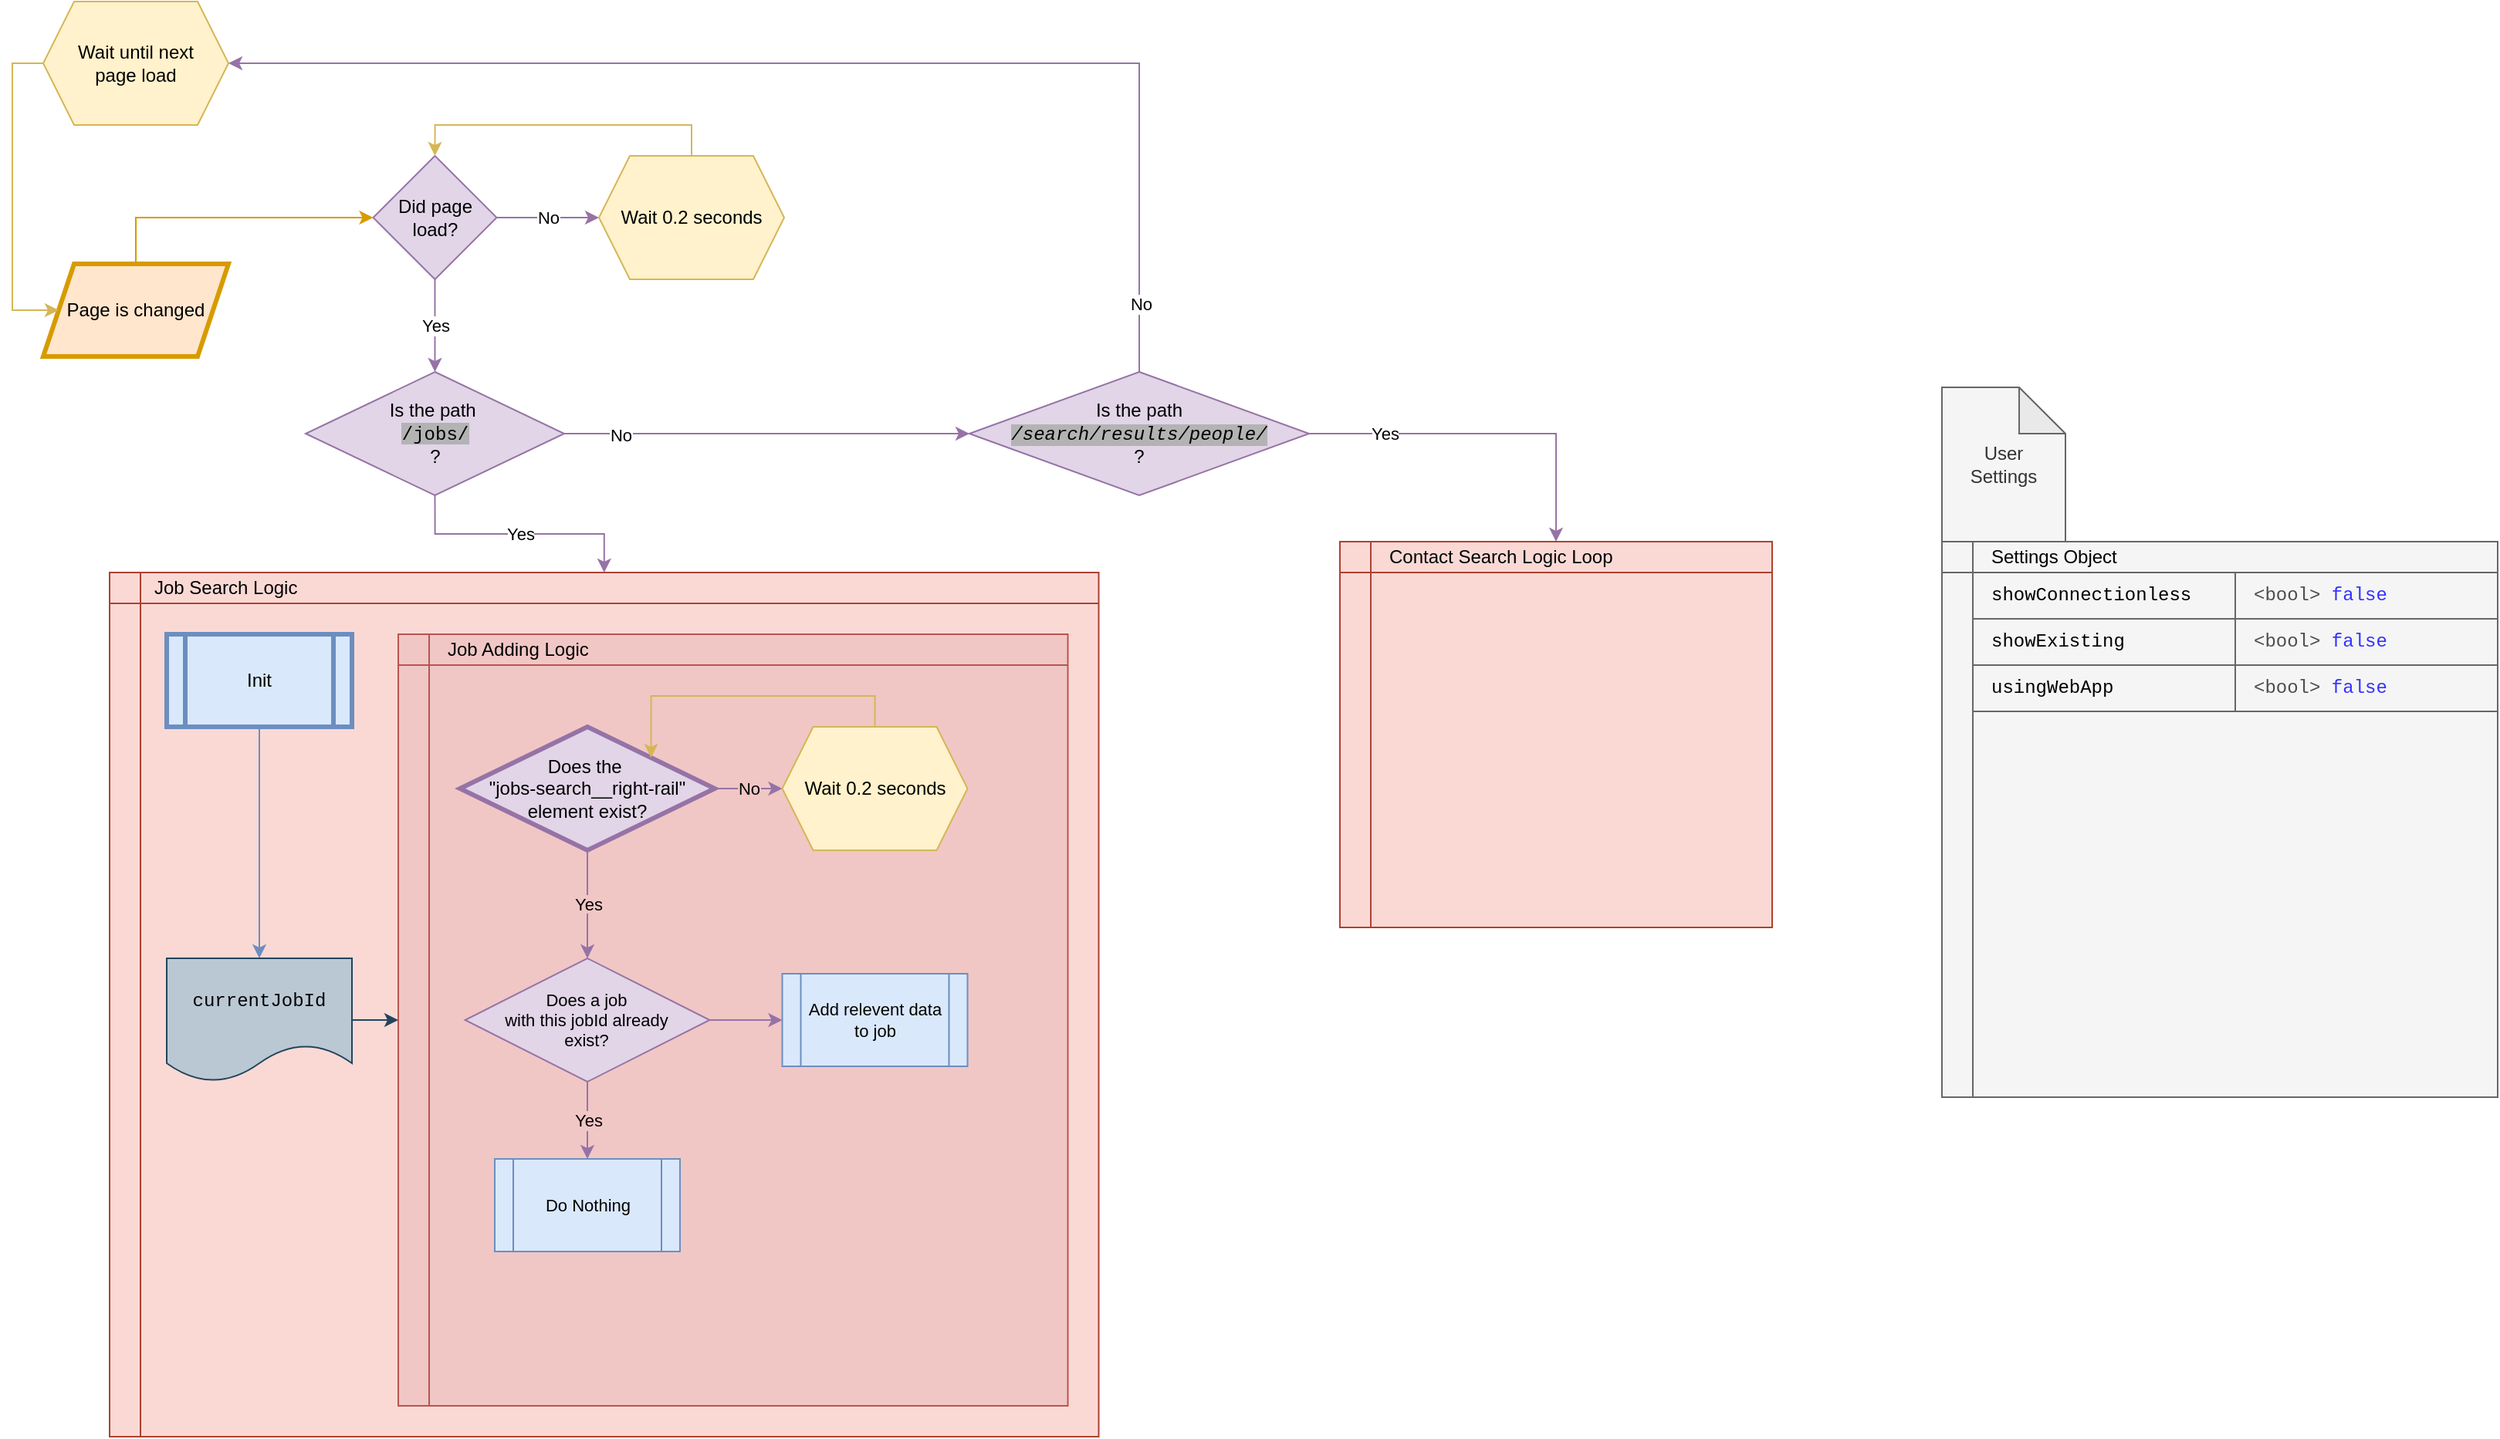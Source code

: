 <mxfile version="13.7.3" type="device"><diagram id="uG54kyngq6iMcdJt6rJ4" name="Page-1"><mxGraphModel dx="2426" dy="1369" grid="1" gridSize="10" guides="1" tooltips="1" connect="1" arrows="1" fold="1" page="1" pageScale="1" pageWidth="850" pageHeight="1100" math="0" shadow="0"><root><mxCell id="0"/><mxCell id="1" parent="0"/><mxCell id="AQHeMf_LfcxMu0ccIMcm-2" value="Yes" style="endArrow=classic;html=1;exitX=0.5;exitY=1;exitDx=0;exitDy=0;fillColor=#e1d5e7;strokeColor=#9673a6;entryX=0.5;entryY=0;entryDx=0;entryDy=0;" edge="1" parent="1" source="AQHeMf_LfcxMu0ccIMcm-3" target="AQHeMf_LfcxMu0ccIMcm-7"><mxGeometry width="50" height="50" relative="1" as="geometry"><mxPoint x="400" y="660" as="sourcePoint"/><mxPoint x="330" y="250" as="targetPoint"/></mxGeometry></mxCell><mxCell id="AQHeMf_LfcxMu0ccIMcm-5" value="No" style="edgeStyle=orthogonalEdgeStyle;rounded=0;orthogonalLoop=1;jettySize=auto;html=1;exitX=1;exitY=0.5;exitDx=0;exitDy=0;fillColor=#e1d5e7;strokeColor=#9673a6;" edge="1" parent="1" source="AQHeMf_LfcxMu0ccIMcm-3" target="AQHeMf_LfcxMu0ccIMcm-4"><mxGeometry relative="1" as="geometry"/></mxCell><mxCell id="AQHeMf_LfcxMu0ccIMcm-3" value="Did page&lt;br&gt;load?" style="rhombus;whiteSpace=wrap;html=1;fillColor=#e1d5e7;strokeColor=#9673a6;" vertex="1" parent="1"><mxGeometry x="293.75" y="130" width="80" height="80" as="geometry"/></mxCell><mxCell id="AQHeMf_LfcxMu0ccIMcm-6" style="edgeStyle=orthogonalEdgeStyle;rounded=0;orthogonalLoop=1;jettySize=auto;html=1;exitX=0.5;exitY=0;exitDx=0;exitDy=0;entryX=0.5;entryY=0;entryDx=0;entryDy=0;fillColor=#fff2cc;strokeColor=#d6b656;" edge="1" parent="1" source="AQHeMf_LfcxMu0ccIMcm-4" target="AQHeMf_LfcxMu0ccIMcm-3"><mxGeometry relative="1" as="geometry"/></mxCell><mxCell id="AQHeMf_LfcxMu0ccIMcm-4" value="Wait 0.2 seconds" style="shape=hexagon;perimeter=hexagonPerimeter2;whiteSpace=wrap;html=1;fixedSize=1;fillColor=#fff2cc;strokeColor=#d6b656;" vertex="1" parent="1"><mxGeometry x="440" y="130" width="120" height="80" as="geometry"/></mxCell><mxCell id="AQHeMf_LfcxMu0ccIMcm-11" value="" style="edgeStyle=orthogonalEdgeStyle;rounded=0;orthogonalLoop=1;jettySize=auto;html=1;exitX=1;exitY=0.5;exitDx=0;exitDy=0;entryX=0;entryY=0.5;entryDx=0;entryDy=0;fillColor=#e1d5e7;strokeColor=#9673a6;" edge="1" parent="1" source="AQHeMf_LfcxMu0ccIMcm-7" target="AQHeMf_LfcxMu0ccIMcm-25"><mxGeometry relative="1" as="geometry"/></mxCell><mxCell id="AQHeMf_LfcxMu0ccIMcm-37" value="No" style="edgeLabel;html=1;align=center;verticalAlign=middle;resizable=0;points=[];" vertex="1" connectable="0" parent="AQHeMf_LfcxMu0ccIMcm-11"><mxGeometry x="-0.725" y="-1" relative="1" as="geometry"><mxPoint as="offset"/></mxGeometry></mxCell><mxCell id="AQHeMf_LfcxMu0ccIMcm-16" value="Yes" style="edgeStyle=orthogonalEdgeStyle;rounded=0;orthogonalLoop=1;jettySize=auto;html=1;exitX=0.5;exitY=1;exitDx=0;exitDy=0;fillColor=#e1d5e7;strokeColor=#9673a6;" edge="1" parent="1" source="AQHeMf_LfcxMu0ccIMcm-7" target="AQHeMf_LfcxMu0ccIMcm-22"><mxGeometry relative="1" as="geometry"><mxPoint x="333.75" y="400" as="targetPoint"/></mxGeometry></mxCell><mxCell id="AQHeMf_LfcxMu0ccIMcm-7" value="Is the path&amp;nbsp;&lt;br&gt;&lt;span style=&quot;background-color: rgb(179 , 179 , 179)&quot;&gt;&lt;font face=&quot;Courier New&quot;&gt;/jobs/&lt;/font&gt;&lt;/span&gt;&lt;br&gt;?" style="rhombus;whiteSpace=wrap;html=1;fillColor=#e1d5e7;strokeColor=#9673a6;" vertex="1" parent="1"><mxGeometry x="250" y="270" width="167.5" height="80" as="geometry"/></mxCell><mxCell id="AQHeMf_LfcxMu0ccIMcm-9" style="edgeStyle=orthogonalEdgeStyle;rounded=0;orthogonalLoop=1;jettySize=auto;html=1;exitX=0.5;exitY=0;exitDx=0;exitDy=0;entryX=0;entryY=0.5;entryDx=0;entryDy=0;fillColor=#ffe6cc;strokeColor=#d79b00;" edge="1" parent="1" source="AQHeMf_LfcxMu0ccIMcm-8" target="AQHeMf_LfcxMu0ccIMcm-3"><mxGeometry relative="1" as="geometry"/></mxCell><mxCell id="AQHeMf_LfcxMu0ccIMcm-8" value="Page is changed" style="shape=parallelogram;perimeter=parallelogramPerimeter;whiteSpace=wrap;html=1;fixedSize=1;fillColor=#ffe6cc;strokeColor=#d79b00;strokeWidth=3;" vertex="1" parent="1"><mxGeometry x="80" y="200" width="120" height="60" as="geometry"/></mxCell><mxCell id="AQHeMf_LfcxMu0ccIMcm-26" style="edgeStyle=orthogonalEdgeStyle;rounded=0;orthogonalLoop=1;jettySize=auto;html=1;exitX=0;exitY=0.5;exitDx=0;exitDy=0;entryX=0;entryY=0.5;entryDx=0;entryDy=0;fillColor=#fff2cc;strokeColor=#d6b656;" edge="1" parent="1" source="AQHeMf_LfcxMu0ccIMcm-10" target="AQHeMf_LfcxMu0ccIMcm-8"><mxGeometry relative="1" as="geometry"><Array as="points"><mxPoint x="60" y="70"/><mxPoint x="60" y="230"/></Array></mxGeometry></mxCell><mxCell id="AQHeMf_LfcxMu0ccIMcm-10" value="Wait until next&lt;br&gt;page load" style="shape=hexagon;perimeter=hexagonPerimeter2;whiteSpace=wrap;html=1;fixedSize=1;fillColor=#fff2cc;strokeColor=#d6b656;" vertex="1" parent="1"><mxGeometry x="80" y="30" width="120" height="80" as="geometry"/></mxCell><mxCell id="AQHeMf_LfcxMu0ccIMcm-18" value="No" style="edgeStyle=orthogonalEdgeStyle;rounded=0;orthogonalLoop=1;jettySize=auto;html=1;exitX=1;exitY=0.5;exitDx=0;exitDy=0;entryX=0;entryY=0.5;entryDx=0;entryDy=0;fillColor=#e1d5e7;strokeColor=#9673a6;" edge="1" parent="1" target="AQHeMf_LfcxMu0ccIMcm-17"><mxGeometry relative="1" as="geometry"><mxPoint x="416.25" y="400" as="sourcePoint"/></mxGeometry></mxCell><mxCell id="AQHeMf_LfcxMu0ccIMcm-24" value="" style="group" vertex="1" connectable="0" parent="1"><mxGeometry x="143.75" y="400" width="620" height="560" as="geometry"/></mxCell><mxCell id="AQHeMf_LfcxMu0ccIMcm-22" value="" style="shape=internalStorage;whiteSpace=wrap;html=1;backgroundOutline=1;fillColor=#fad9d5;strokeColor=#ae4132;" vertex="1" parent="AQHeMf_LfcxMu0ccIMcm-24"><mxGeometry x="-20.75" width="640.75" height="560" as="geometry"/></mxCell><mxCell id="AQHeMf_LfcxMu0ccIMcm-23" value="Job Search Logic" style="text;html=1;fillColor=none;align=left;verticalAlign=middle;whiteSpace=wrap;rounded=0;" vertex="1" parent="AQHeMf_LfcxMu0ccIMcm-24"><mxGeometry x="6.25" width="180" height="20" as="geometry"/></mxCell><mxCell id="AQHeMf_LfcxMu0ccIMcm-76" style="edgeStyle=orthogonalEdgeStyle;rounded=0;orthogonalLoop=1;jettySize=auto;html=1;exitX=0.5;exitY=1;exitDx=0;exitDy=0;entryX=0.5;entryY=0;entryDx=0;entryDy=0;strokeWidth=1;fontFamily=Courier New;fontSize=11;fillColor=#dae8fc;strokeColor=#6c8ebf;" edge="1" parent="AQHeMf_LfcxMu0ccIMcm-24" source="AQHeMf_LfcxMu0ccIMcm-72" target="AQHeMf_LfcxMu0ccIMcm-74"><mxGeometry relative="1" as="geometry"/></mxCell><mxCell id="AQHeMf_LfcxMu0ccIMcm-72" value="&lt;font face=&quot;Helvetica&quot;&gt;Init&lt;/font&gt;" style="shape=process;whiteSpace=wrap;html=1;backgroundOutline=1;fontFamily=Courier New;align=center;fillColor=#dae8fc;strokeColor=#6c8ebf;strokeWidth=3;" vertex="1" parent="AQHeMf_LfcxMu0ccIMcm-24"><mxGeometry x="16.25" y="40" width="120" height="60" as="geometry"/></mxCell><mxCell id="AQHeMf_LfcxMu0ccIMcm-73" value="" style="shape=internalStorage;whiteSpace=wrap;html=1;backgroundOutline=1;fontFamily=Courier New;align=left;strokeColor=#b85450;fillColor=#F0C7C5;" vertex="1" parent="AQHeMf_LfcxMu0ccIMcm-24"><mxGeometry x="166.25" y="40" width="433.75" height="500" as="geometry"/></mxCell><mxCell id="AQHeMf_LfcxMu0ccIMcm-78" style="edgeStyle=orthogonalEdgeStyle;rounded=0;orthogonalLoop=1;jettySize=auto;html=1;exitX=1;exitY=0.5;exitDx=0;exitDy=0;strokeWidth=1;fontFamily=Courier New;fontSize=11;fillColor=#bac8d3;strokeColor=#23445d;" edge="1" parent="AQHeMf_LfcxMu0ccIMcm-24" source="AQHeMf_LfcxMu0ccIMcm-74" target="AQHeMf_LfcxMu0ccIMcm-73"><mxGeometry relative="1" as="geometry"/></mxCell><mxCell id="AQHeMf_LfcxMu0ccIMcm-74" value="currentJobId" style="shape=document;whiteSpace=wrap;html=1;boundedLbl=1;fillColor=#bac8d3;fontFamily=Courier New;align=center;strokeColor=#23445d;" vertex="1" parent="AQHeMf_LfcxMu0ccIMcm-24"><mxGeometry x="16.25" y="250" width="120" height="80" as="geometry"/></mxCell><mxCell id="AQHeMf_LfcxMu0ccIMcm-79" value="Job Adding Logic" style="text;html=1;fillColor=none;align=left;verticalAlign=middle;whiteSpace=wrap;rounded=0;" vertex="1" parent="AQHeMf_LfcxMu0ccIMcm-24"><mxGeometry x="196.25" y="40" width="180" height="20" as="geometry"/></mxCell><mxCell id="AQHeMf_LfcxMu0ccIMcm-81" value="No" style="edgeStyle=orthogonalEdgeStyle;rounded=0;orthogonalLoop=1;jettySize=auto;html=1;exitX=1;exitY=0.5;exitDx=0;exitDy=0;labelBackgroundColor=#F0C7C5;strokeWidth=1;fontFamily=Helvetica;fontSize=11;spacing=1;fillColor=#e1d5e7;strokeColor=#9673a6;" edge="1" parent="AQHeMf_LfcxMu0ccIMcm-24" source="AQHeMf_LfcxMu0ccIMcm-39" target="AQHeMf_LfcxMu0ccIMcm-41"><mxGeometry relative="1" as="geometry"/></mxCell><mxCell id="AQHeMf_LfcxMu0ccIMcm-39" value="Does the&amp;nbsp;&lt;br&gt;&quot;jobs-search__right-rail&quot;&lt;br&gt;element exist?" style="rhombus;whiteSpace=wrap;html=1;fillColor=#e1d5e7;strokeColor=#9673a6;strokeWidth=3;" vertex="1" parent="AQHeMf_LfcxMu0ccIMcm-24"><mxGeometry x="206.25" y="100" width="165" height="80" as="geometry"/></mxCell><mxCell id="AQHeMf_LfcxMu0ccIMcm-41" value="Wait 0.2 seconds" style="shape=hexagon;perimeter=hexagonPerimeter2;whiteSpace=wrap;html=1;fixedSize=1;fillColor=#fff2cc;strokeColor=#d6b656;" vertex="1" parent="AQHeMf_LfcxMu0ccIMcm-24"><mxGeometry x="415" y="100" width="120" height="80" as="geometry"/></mxCell><mxCell id="AQHeMf_LfcxMu0ccIMcm-40" style="edgeStyle=orthogonalEdgeStyle;rounded=0;orthogonalLoop=1;jettySize=auto;html=1;exitX=0.5;exitY=0;exitDx=0;exitDy=0;entryX=1;entryY=0;entryDx=0;entryDy=0;fillColor=#fff2cc;strokeColor=#d6b656;" edge="1" parent="AQHeMf_LfcxMu0ccIMcm-24" source="AQHeMf_LfcxMu0ccIMcm-41" target="AQHeMf_LfcxMu0ccIMcm-39"><mxGeometry relative="1" as="geometry"><Array as="points"><mxPoint x="475" y="80"/><mxPoint x="330" y="80"/></Array></mxGeometry></mxCell><mxCell id="AQHeMf_LfcxMu0ccIMcm-38" value="&lt;span style=&quot;background-color: rgb(240 , 199 , 197)&quot;&gt;Yes&lt;/span&gt;" style="edgeStyle=orthogonalEdgeStyle;rounded=0;orthogonalLoop=1;jettySize=auto;html=1;exitX=0.5;exitY=1;exitDx=0;exitDy=0;fillColor=#e1d5e7;strokeColor=#9673a6;labelBackgroundColor=none;" edge="1" parent="AQHeMf_LfcxMu0ccIMcm-24" source="AQHeMf_LfcxMu0ccIMcm-39" target="AQHeMf_LfcxMu0ccIMcm-80"><mxGeometry relative="1" as="geometry"><mxPoint x="288.75" y="250" as="targetPoint"/></mxGeometry></mxCell><mxCell id="AQHeMf_LfcxMu0ccIMcm-83" value="Yes" style="edgeStyle=orthogonalEdgeStyle;rounded=0;orthogonalLoop=1;jettySize=auto;html=1;exitX=0.5;exitY=1;exitDx=0;exitDy=0;entryX=0.5;entryY=0;entryDx=0;entryDy=0;labelBackgroundColor=#F0C7C5;strokeWidth=1;fontFamily=Helvetica;fontSize=11;spacing=1;fillColor=#e1d5e7;strokeColor=#9673a6;" edge="1" parent="AQHeMf_LfcxMu0ccIMcm-24" source="AQHeMf_LfcxMu0ccIMcm-80" target="AQHeMf_LfcxMu0ccIMcm-82"><mxGeometry relative="1" as="geometry"/></mxCell><mxCell id="AQHeMf_LfcxMu0ccIMcm-86" style="edgeStyle=orthogonalEdgeStyle;rounded=0;orthogonalLoop=1;jettySize=auto;html=1;exitX=1;exitY=0.5;exitDx=0;exitDy=0;labelBackgroundColor=#F0C7C5;endArrow=classic;endFill=1;strokeColor=#9673a6;strokeWidth=1;fontFamily=Helvetica;fontSize=11;fillColor=#e1d5e7;" edge="1" parent="AQHeMf_LfcxMu0ccIMcm-24" source="AQHeMf_LfcxMu0ccIMcm-80" target="AQHeMf_LfcxMu0ccIMcm-85"><mxGeometry relative="1" as="geometry"/></mxCell><mxCell id="AQHeMf_LfcxMu0ccIMcm-80" value="Does a job&lt;br&gt;with this jobId already &lt;br&gt;exist?" style="rhombus;whiteSpace=wrap;html=1;strokeWidth=1;fillColor=#e1d5e7;fontFamily=Helvetica;fontSize=11;align=center;strokeColor=#9673a6;" vertex="1" parent="AQHeMf_LfcxMu0ccIMcm-24"><mxGeometry x="209.54" y="250" width="158.43" height="80" as="geometry"/></mxCell><mxCell id="AQHeMf_LfcxMu0ccIMcm-82" value="Do Nothing" style="shape=process;whiteSpace=wrap;html=1;backgroundOutline=1;strokeWidth=1;fillColor=#dae8fc;fontFamily=Helvetica;fontSize=11;align=center;strokeColor=#6c8ebf;" vertex="1" parent="AQHeMf_LfcxMu0ccIMcm-24"><mxGeometry x="228.75" y="380" width="120" height="60" as="geometry"/></mxCell><mxCell id="AQHeMf_LfcxMu0ccIMcm-85" value="Add relevent data&lt;br&gt;to job" style="shape=process;whiteSpace=wrap;html=1;backgroundOutline=1;strokeWidth=1;fillColor=#dae8fc;fontFamily=Helvetica;fontSize=11;align=center;strokeColor=#6c8ebf;" vertex="1" parent="AQHeMf_LfcxMu0ccIMcm-24"><mxGeometry x="415" y="260" width="120" height="60" as="geometry"/></mxCell><mxCell id="AQHeMf_LfcxMu0ccIMcm-27" style="edgeStyle=orthogonalEdgeStyle;rounded=0;orthogonalLoop=1;jettySize=auto;html=1;exitX=0.5;exitY=0;exitDx=0;exitDy=0;entryX=1;entryY=0.5;entryDx=0;entryDy=0;fillColor=#e1d5e7;strokeColor=#9673a6;" edge="1" parent="1" source="AQHeMf_LfcxMu0ccIMcm-25" target="AQHeMf_LfcxMu0ccIMcm-10"><mxGeometry relative="1" as="geometry"/></mxCell><mxCell id="AQHeMf_LfcxMu0ccIMcm-28" value="No" style="edgeLabel;html=1;align=center;verticalAlign=middle;resizable=0;points=[];" vertex="1" connectable="0" parent="AQHeMf_LfcxMu0ccIMcm-27"><mxGeometry x="-0.889" y="-1" relative="1" as="geometry"><mxPoint as="offset"/></mxGeometry></mxCell><mxCell id="AQHeMf_LfcxMu0ccIMcm-35" style="edgeStyle=orthogonalEdgeStyle;rounded=0;orthogonalLoop=1;jettySize=auto;html=1;exitX=1;exitY=0.5;exitDx=0;exitDy=0;fillColor=#e1d5e7;strokeColor=#9673a6;" edge="1" parent="1" source="AQHeMf_LfcxMu0ccIMcm-25" target="AQHeMf_LfcxMu0ccIMcm-31"><mxGeometry relative="1" as="geometry"/></mxCell><mxCell id="AQHeMf_LfcxMu0ccIMcm-36" value="Yes" style="edgeLabel;html=1;align=center;verticalAlign=middle;resizable=0;points=[];" vertex="1" connectable="0" parent="AQHeMf_LfcxMu0ccIMcm-35"><mxGeometry x="-0.579" relative="1" as="geometry"><mxPoint as="offset"/></mxGeometry></mxCell><mxCell id="AQHeMf_LfcxMu0ccIMcm-25" value="Is the path &lt;i&gt;&lt;font face=&quot;Courier New&quot; style=&quot;background-color: rgb(179 , 179 , 179) ; font-size: 12px&quot;&gt;/search/results/people/&lt;/font&gt;&lt;/i&gt;&lt;br&gt;?" style="rhombus;whiteSpace=wrap;html=1;fillColor=#e1d5e7;strokeColor=#9673a6;" vertex="1" parent="1"><mxGeometry x="680" y="270" width="220" height="80" as="geometry"/></mxCell><mxCell id="AQHeMf_LfcxMu0ccIMcm-30" value="" style="group" vertex="1" connectable="0" parent="1"><mxGeometry x="920" y="380" width="280" height="250" as="geometry"/></mxCell><mxCell id="AQHeMf_LfcxMu0ccIMcm-31" value="" style="shape=internalStorage;whiteSpace=wrap;html=1;backgroundOutline=1;fillColor=#fad9d5;strokeColor=#ae4132;" vertex="1" parent="AQHeMf_LfcxMu0ccIMcm-30"><mxGeometry width="280" height="250" as="geometry"/></mxCell><mxCell id="AQHeMf_LfcxMu0ccIMcm-32" value="Contact Search Logic Loop" style="text;html=1;fillColor=none;align=left;verticalAlign=middle;whiteSpace=wrap;rounded=0;" vertex="1" parent="AQHeMf_LfcxMu0ccIMcm-30"><mxGeometry x="30" width="180" height="20" as="geometry"/></mxCell><mxCell id="AQHeMf_LfcxMu0ccIMcm-59" value="" style="group" vertex="1" connectable="0" parent="1"><mxGeometry x="1310" y="280" width="360" height="460" as="geometry"/></mxCell><mxCell id="AQHeMf_LfcxMu0ccIMcm-58" value="" style="group" vertex="1" connectable="0" parent="AQHeMf_LfcxMu0ccIMcm-59"><mxGeometry y="100" width="360" height="360" as="geometry"/></mxCell><mxCell id="AQHeMf_LfcxMu0ccIMcm-45" value="" style="shape=internalStorage;whiteSpace=wrap;html=1;backgroundOutline=1;align=left;fillColor=#f5f5f5;strokeColor=#666666;fontColor=#333333;" vertex="1" parent="AQHeMf_LfcxMu0ccIMcm-58"><mxGeometry width="360" height="360" as="geometry"/></mxCell><mxCell id="AQHeMf_LfcxMu0ccIMcm-49" value="Settings Object" style="text;html=1;fillColor=none;align=left;verticalAlign=middle;whiteSpace=wrap;rounded=0;" vertex="1" parent="AQHeMf_LfcxMu0ccIMcm-58"><mxGeometry x="30" width="180" height="20" as="geometry"/></mxCell><mxCell id="AQHeMf_LfcxMu0ccIMcm-60" value="" style="group" vertex="1" connectable="0" parent="AQHeMf_LfcxMu0ccIMcm-58"><mxGeometry x="20" y="50" width="170" height="30" as="geometry"/></mxCell><mxCell id="AQHeMf_LfcxMu0ccIMcm-61" value="" style="rounded=0;whiteSpace=wrap;html=1;align=left;fillColor=#f5f5f5;strokeColor=#666666;fontColor=#333333;" vertex="1" parent="AQHeMf_LfcxMu0ccIMcm-60"><mxGeometry width="170" height="30" as="geometry"/></mxCell><mxCell id="AQHeMf_LfcxMu0ccIMcm-62" value="showExisting" style="text;html=1;fillColor=none;align=left;verticalAlign=middle;whiteSpace=wrap;rounded=0;fontFamily=Courier New;" vertex="1" parent="AQHeMf_LfcxMu0ccIMcm-60"><mxGeometry x="10" width="160" height="30" as="geometry"/></mxCell><mxCell id="AQHeMf_LfcxMu0ccIMcm-63" value="" style="group" vertex="1" connectable="0" parent="AQHeMf_LfcxMu0ccIMcm-58"><mxGeometry x="190" y="50" width="170" height="30" as="geometry"/></mxCell><mxCell id="AQHeMf_LfcxMu0ccIMcm-64" value="" style="rounded=0;whiteSpace=wrap;html=1;align=left;fillColor=#f5f5f5;strokeColor=#666666;fontColor=#333333;" vertex="1" parent="AQHeMf_LfcxMu0ccIMcm-63"><mxGeometry width="170" height="30" as="geometry"/></mxCell><mxCell id="AQHeMf_LfcxMu0ccIMcm-65" value="&lt;font color=&quot;#4d4d4d&quot;&gt;&amp;lt;bool&amp;gt;&lt;/font&gt; &lt;font color=&quot;#3333ff&quot;&gt;false&lt;/font&gt;" style="text;html=1;fillColor=none;align=left;verticalAlign=middle;whiteSpace=wrap;rounded=0;fontFamily=Courier New;" vertex="1" parent="AQHeMf_LfcxMu0ccIMcm-63"><mxGeometry x="10" width="160" height="30" as="geometry"/></mxCell><mxCell id="AQHeMf_LfcxMu0ccIMcm-66" value="" style="group" vertex="1" connectable="0" parent="AQHeMf_LfcxMu0ccIMcm-58"><mxGeometry x="20" y="80" width="170" height="30" as="geometry"/></mxCell><mxCell id="AQHeMf_LfcxMu0ccIMcm-67" value="" style="rounded=0;whiteSpace=wrap;html=1;align=left;fillColor=#f5f5f5;strokeColor=#666666;fontColor=#333333;" vertex="1" parent="AQHeMf_LfcxMu0ccIMcm-66"><mxGeometry width="170" height="30" as="geometry"/></mxCell><mxCell id="AQHeMf_LfcxMu0ccIMcm-68" value="usingWebApp" style="text;html=1;fillColor=none;align=left;verticalAlign=middle;whiteSpace=wrap;rounded=0;fontFamily=Courier New;" vertex="1" parent="AQHeMf_LfcxMu0ccIMcm-66"><mxGeometry x="10" width="160" height="30" as="geometry"/></mxCell><mxCell id="AQHeMf_LfcxMu0ccIMcm-69" value="" style="group" vertex="1" connectable="0" parent="AQHeMf_LfcxMu0ccIMcm-58"><mxGeometry x="190" y="80" width="170" height="30" as="geometry"/></mxCell><mxCell id="AQHeMf_LfcxMu0ccIMcm-70" value="" style="rounded=0;whiteSpace=wrap;html=1;align=left;fillColor=#f5f5f5;strokeColor=#666666;fontColor=#333333;" vertex="1" parent="AQHeMf_LfcxMu0ccIMcm-69"><mxGeometry width="170" height="30" as="geometry"/></mxCell><mxCell id="AQHeMf_LfcxMu0ccIMcm-71" value="&lt;font color=&quot;#4d4d4d&quot;&gt;&amp;lt;bool&amp;gt;&lt;/font&gt; &lt;font color=&quot;#3333ff&quot;&gt;false&lt;/font&gt;" style="text;html=1;fillColor=none;align=left;verticalAlign=middle;whiteSpace=wrap;rounded=0;fontFamily=Courier New;" vertex="1" parent="AQHeMf_LfcxMu0ccIMcm-69"><mxGeometry x="10" width="160" height="30" as="geometry"/></mxCell><mxCell id="AQHeMf_LfcxMu0ccIMcm-43" value="User &lt;br&gt;Settings" style="shape=note;whiteSpace=wrap;html=1;backgroundOutline=1;darkOpacity=0.05;align=center;fillColor=#f5f5f5;strokeColor=#666666;fontColor=#333333;" vertex="1" parent="AQHeMf_LfcxMu0ccIMcm-59"><mxGeometry width="80" height="100" as="geometry"/></mxCell><mxCell id="AQHeMf_LfcxMu0ccIMcm-55" value="" style="group" vertex="1" connectable="0" parent="AQHeMf_LfcxMu0ccIMcm-59"><mxGeometry x="20" y="120" width="170" height="30" as="geometry"/></mxCell><mxCell id="AQHeMf_LfcxMu0ccIMcm-51" value="" style="rounded=0;whiteSpace=wrap;html=1;align=left;fillColor=#f5f5f5;strokeColor=#666666;fontColor=#333333;" vertex="1" parent="AQHeMf_LfcxMu0ccIMcm-55"><mxGeometry width="170" height="30" as="geometry"/></mxCell><mxCell id="AQHeMf_LfcxMu0ccIMcm-53" value="showConnectionless" style="text;html=1;fillColor=none;align=left;verticalAlign=middle;whiteSpace=wrap;rounded=0;fontFamily=Courier New;" vertex="1" parent="AQHeMf_LfcxMu0ccIMcm-55"><mxGeometry x="10" width="160" height="30" as="geometry"/></mxCell><mxCell id="AQHeMf_LfcxMu0ccIMcm-57" value="" style="group" vertex="1" connectable="0" parent="AQHeMf_LfcxMu0ccIMcm-59"><mxGeometry x="190" y="120" width="170" height="30" as="geometry"/></mxCell><mxCell id="AQHeMf_LfcxMu0ccIMcm-52" value="" style="rounded=0;whiteSpace=wrap;html=1;align=left;fillColor=#f5f5f5;strokeColor=#666666;fontColor=#333333;" vertex="1" parent="AQHeMf_LfcxMu0ccIMcm-57"><mxGeometry width="170" height="30" as="geometry"/></mxCell><mxCell id="AQHeMf_LfcxMu0ccIMcm-54" value="&lt;font color=&quot;#4d4d4d&quot;&gt;&amp;lt;bool&amp;gt;&lt;/font&gt; &lt;font color=&quot;#3333ff&quot;&gt;false&lt;/font&gt;" style="text;html=1;fillColor=none;align=left;verticalAlign=middle;whiteSpace=wrap;rounded=0;fontFamily=Courier New;" vertex="1" parent="AQHeMf_LfcxMu0ccIMcm-57"><mxGeometry x="10" width="160" height="30" as="geometry"/></mxCell></root></mxGraphModel></diagram></mxfile>
